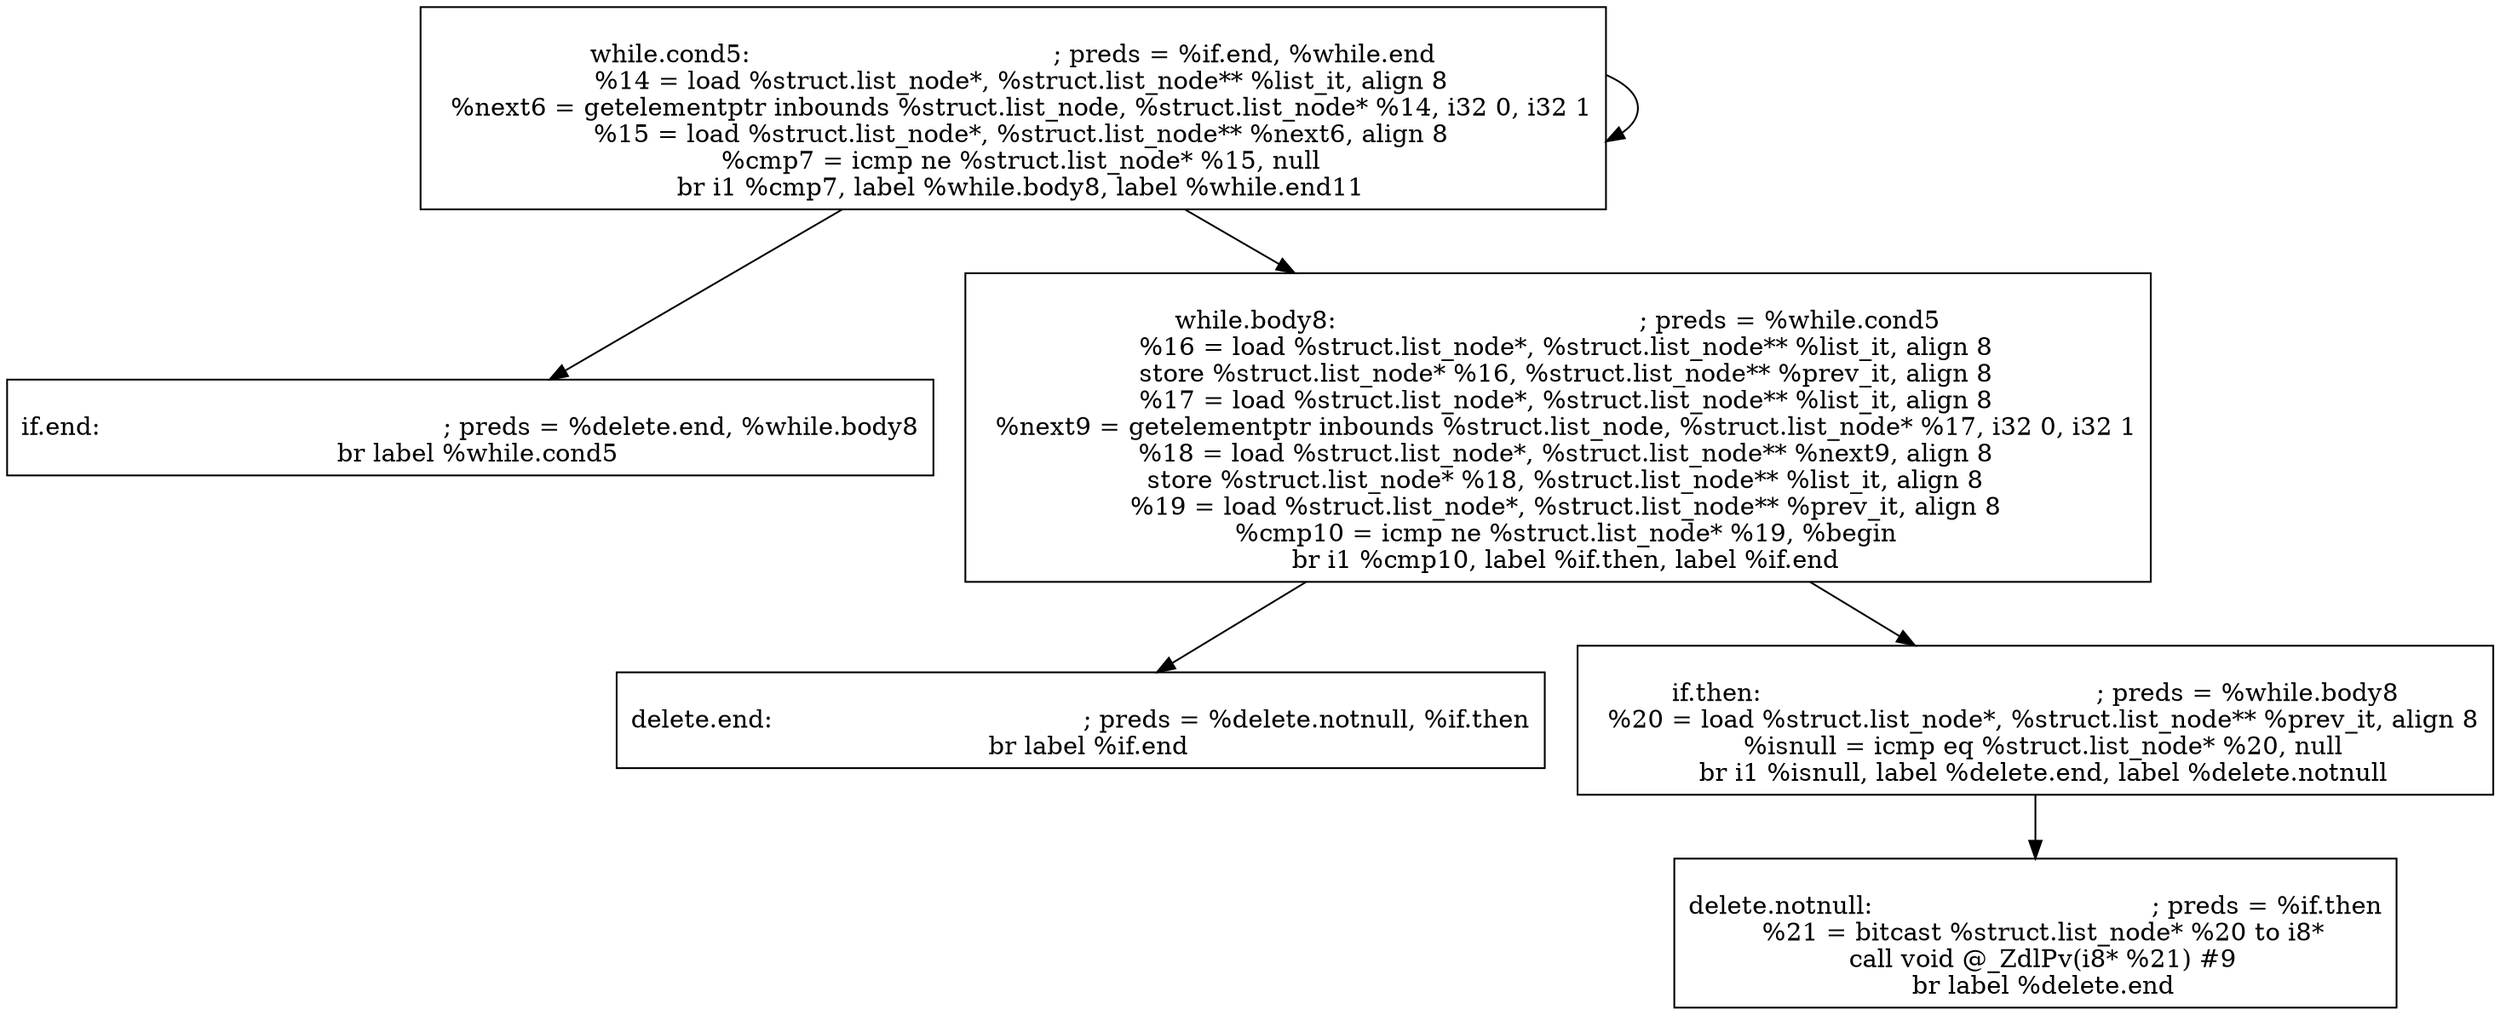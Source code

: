 
digraph G {


node250 [label="
if.end:                                           ; preds = %delete.end, %while.body8
  br label %while.cond5
",shape=rectangle ]
node248 [label="
delete.end:                                       ; preds = %delete.notnull, %if.then
  br label %if.end
",shape=rectangle ]
node245 [label="
while.body8:                                      ; preds = %while.cond5
  %16 = load %struct.list_node*, %struct.list_node** %list_it, align 8
  store %struct.list_node* %16, %struct.list_node** %prev_it, align 8
  %17 = load %struct.list_node*, %struct.list_node** %list_it, align 8
  %next9 = getelementptr inbounds %struct.list_node, %struct.list_node* %17, i32 0, i32 1
  %18 = load %struct.list_node*, %struct.list_node** %next9, align 8
  store %struct.list_node* %18, %struct.list_node** %list_it, align 8
  %19 = load %struct.list_node*, %struct.list_node** %prev_it, align 8
  %cmp10 = icmp ne %struct.list_node* %19, %begin
  br i1 %cmp10, label %if.then, label %if.end
",shape=rectangle ]
node249 [label="
if.then:                                          ; preds = %while.body8
  %20 = load %struct.list_node*, %struct.list_node** %prev_it, align 8
  %isnull = icmp eq %struct.list_node* %20, null
  br i1 %isnull, label %delete.end, label %delete.notnull
",shape=rectangle ]
node247 [label="
delete.notnull:                                   ; preds = %if.then
  %21 = bitcast %struct.list_node* %20 to i8*
  call void @_ZdlPv(i8* %21) #9
  br label %delete.end
",shape=rectangle ]
node246 [label="
while.cond5:                                      ; preds = %if.end, %while.end
  %14 = load %struct.list_node*, %struct.list_node** %list_it, align 8
  %next6 = getelementptr inbounds %struct.list_node, %struct.list_node* %14, i32 0, i32 1
  %15 = load %struct.list_node*, %struct.list_node** %next6, align 8
  %cmp7 = icmp ne %struct.list_node* %15, null
  br i1 %cmp7, label %while.body8, label %while.end11
",shape=rectangle ]

node245->node249 [ ]
node246->node250 [ ]
node245->node248 [ ]
node249->node247 [ ]
node246->node246 [ ]
node246->node245 [ ]


}
